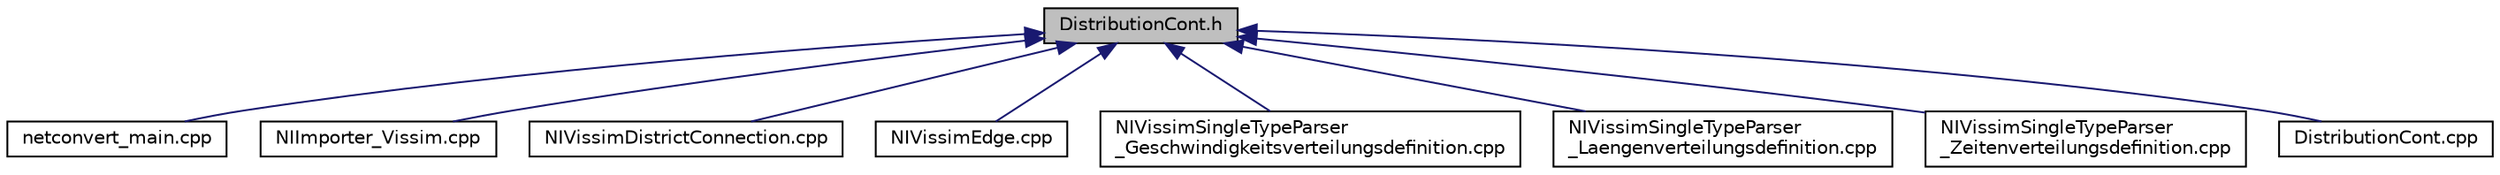 digraph "DistributionCont.h"
{
  edge [fontname="Helvetica",fontsize="10",labelfontname="Helvetica",labelfontsize="10"];
  node [fontname="Helvetica",fontsize="10",shape=record];
  Node9 [label="DistributionCont.h",height=0.2,width=0.4,color="black", fillcolor="grey75", style="filled", fontcolor="black"];
  Node9 -> Node10 [dir="back",color="midnightblue",fontsize="10",style="solid",fontname="Helvetica"];
  Node10 [label="netconvert_main.cpp",height=0.2,width=0.4,color="black", fillcolor="white", style="filled",URL="$d3/d09/netconvert__main_8cpp.html"];
  Node9 -> Node11 [dir="back",color="midnightblue",fontsize="10",style="solid",fontname="Helvetica"];
  Node11 [label="NIImporter_Vissim.cpp",height=0.2,width=0.4,color="black", fillcolor="white", style="filled",URL="$d0/d29/_n_i_importer___vissim_8cpp.html"];
  Node9 -> Node12 [dir="back",color="midnightblue",fontsize="10",style="solid",fontname="Helvetica"];
  Node12 [label="NIVissimDistrictConnection.cpp",height=0.2,width=0.4,color="black", fillcolor="white", style="filled",URL="$d5/dda/_n_i_vissim_district_connection_8cpp.html"];
  Node9 -> Node13 [dir="back",color="midnightblue",fontsize="10",style="solid",fontname="Helvetica"];
  Node13 [label="NIVissimEdge.cpp",height=0.2,width=0.4,color="black", fillcolor="white", style="filled",URL="$d5/d29/_n_i_vissim_edge_8cpp.html"];
  Node9 -> Node14 [dir="back",color="midnightblue",fontsize="10",style="solid",fontname="Helvetica"];
  Node14 [label="NIVissimSingleTypeParser\l_Geschwindigkeitsverteilungsdefinition.cpp",height=0.2,width=0.4,color="black", fillcolor="white", style="filled",URL="$d7/df2/_n_i_vissim_single_type_parser___geschwindigkeitsverteilungsdefinition_8cpp.html"];
  Node9 -> Node15 [dir="back",color="midnightblue",fontsize="10",style="solid",fontname="Helvetica"];
  Node15 [label="NIVissimSingleTypeParser\l_Laengenverteilungsdefinition.cpp",height=0.2,width=0.4,color="black", fillcolor="white", style="filled",URL="$d9/da8/_n_i_vissim_single_type_parser___laengenverteilungsdefinition_8cpp.html"];
  Node9 -> Node16 [dir="back",color="midnightblue",fontsize="10",style="solid",fontname="Helvetica"];
  Node16 [label="NIVissimSingleTypeParser\l_Zeitenverteilungsdefinition.cpp",height=0.2,width=0.4,color="black", fillcolor="white", style="filled",URL="$d9/d79/_n_i_vissim_single_type_parser___zeitenverteilungsdefinition_8cpp.html"];
  Node9 -> Node17 [dir="back",color="midnightblue",fontsize="10",style="solid",fontname="Helvetica"];
  Node17 [label="DistributionCont.cpp",height=0.2,width=0.4,color="black", fillcolor="white", style="filled",URL="$de/d05/_distribution_cont_8cpp.html"];
}
